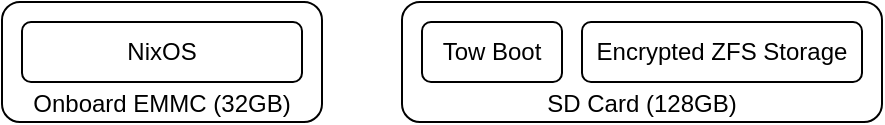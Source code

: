 <mxfile>
    <diagram id="uSNn6HCtJBiZXrpxF_R4" name="Page-1">
        <mxGraphModel dx="743" dy="543" grid="1" gridSize="10" guides="1" tooltips="1" connect="1" arrows="1" fold="1" page="1" pageScale="1" pageWidth="850" pageHeight="1100" math="0" shadow="0">
            <root>
                <mxCell id="0"/>
                <mxCell id="1" parent="0"/>
                <mxCell id="9" value="" style="group" vertex="1" connectable="0" parent="1">
                    <mxGeometry x="120" y="240" width="160" height="60" as="geometry"/>
                </mxCell>
                <mxCell id="6" value="Onboard EMMC (32GB)" style="rounded=1;whiteSpace=wrap;html=1;verticalAlign=bottom;" vertex="1" parent="9">
                    <mxGeometry width="160" height="60" as="geometry"/>
                </mxCell>
                <mxCell id="7" value="NixOS" style="rounded=1;whiteSpace=wrap;html=1;" vertex="1" parent="9">
                    <mxGeometry x="10" y="10" width="140" height="30" as="geometry"/>
                </mxCell>
                <mxCell id="10" value="" style="group" vertex="1" connectable="0" parent="1">
                    <mxGeometry x="320" y="240" width="240" height="60" as="geometry"/>
                </mxCell>
                <mxCell id="2" value="SD Card (128GB)" style="rounded=1;whiteSpace=wrap;html=1;verticalAlign=bottom;" vertex="1" parent="10">
                    <mxGeometry width="240" height="60" as="geometry"/>
                </mxCell>
                <mxCell id="3" value="Tow Boot" style="rounded=1;whiteSpace=wrap;html=1;" vertex="1" parent="10">
                    <mxGeometry x="10" y="10" width="70" height="30" as="geometry"/>
                </mxCell>
                <mxCell id="4" value="Encrypted ZFS Storage" style="rounded=1;whiteSpace=wrap;html=1;" vertex="1" parent="10">
                    <mxGeometry x="90" y="10" width="140" height="30" as="geometry"/>
                </mxCell>
            </root>
        </mxGraphModel>
    </diagram>
</mxfile>